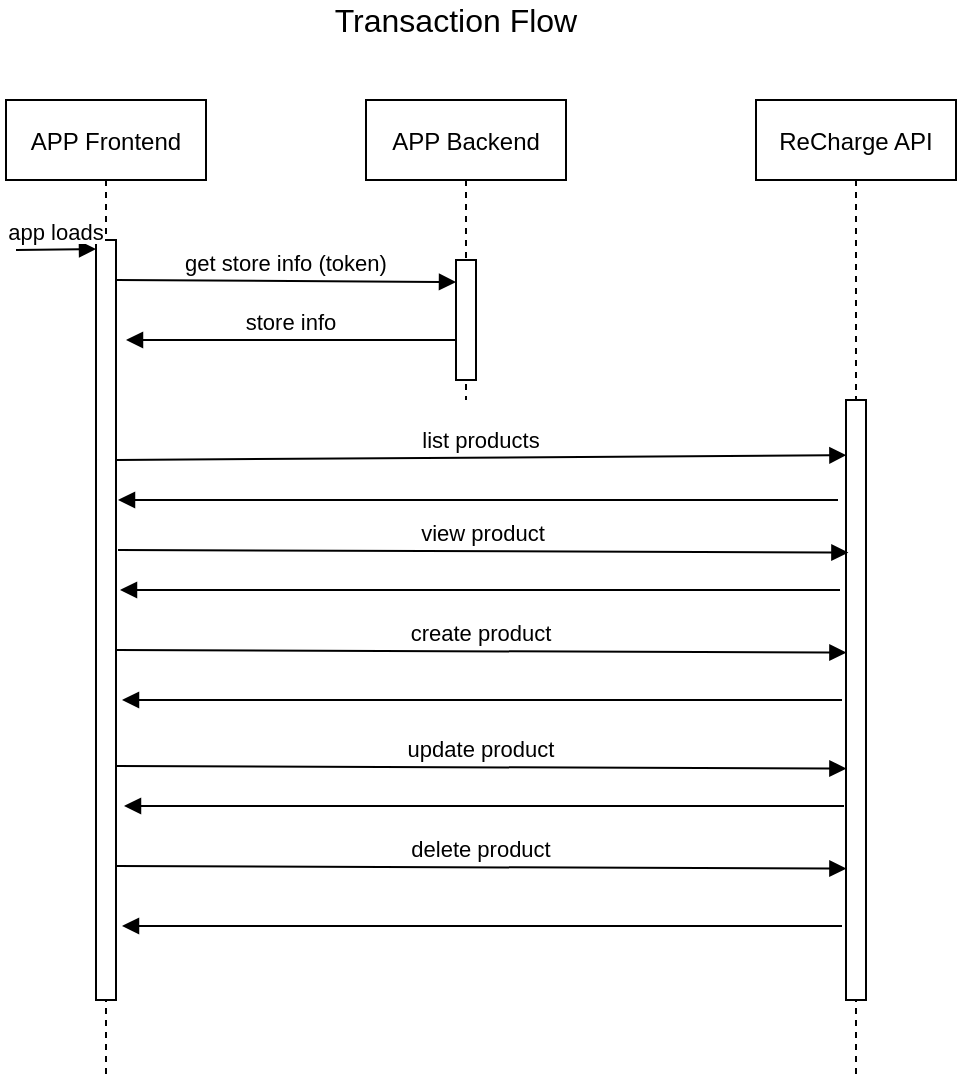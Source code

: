 <mxfile version="15.0.5" type="github">
  <diagram id="kgpKYQtTHZ0yAKxKKP6v" name="Page-1">
    <mxGraphModel dx="1306" dy="765" grid="1" gridSize="10" guides="1" tooltips="1" connect="1" arrows="1" fold="1" page="1" pageScale="1" pageWidth="850" pageHeight="1100" math="0" shadow="0">
      <root>
        <mxCell id="0" />
        <mxCell id="1" parent="0" />
        <mxCell id="3nuBFxr9cyL0pnOWT2aG-1" value="APP Frontend" style="shape=umlLifeline;perimeter=lifelinePerimeter;container=1;collapsible=0;recursiveResize=0;rounded=0;shadow=0;strokeWidth=1;" parent="1" vertex="1">
          <mxGeometry x="215" y="80" width="100" height="490" as="geometry" />
        </mxCell>
        <mxCell id="3nuBFxr9cyL0pnOWT2aG-2" value="" style="points=[];perimeter=orthogonalPerimeter;rounded=0;shadow=0;strokeWidth=1;" parent="3nuBFxr9cyL0pnOWT2aG-1" vertex="1">
          <mxGeometry x="45" y="70" width="10" height="380" as="geometry" />
        </mxCell>
        <mxCell id="3nuBFxr9cyL0pnOWT2aG-5" value="APP Backend" style="shape=umlLifeline;perimeter=lifelinePerimeter;container=1;collapsible=0;recursiveResize=0;rounded=0;shadow=0;strokeWidth=1;" parent="1" vertex="1">
          <mxGeometry x="395" y="80" width="100" height="150" as="geometry" />
        </mxCell>
        <mxCell id="3nuBFxr9cyL0pnOWT2aG-6" value="" style="points=[];perimeter=orthogonalPerimeter;rounded=0;shadow=0;strokeWidth=1;" parent="3nuBFxr9cyL0pnOWT2aG-5" vertex="1">
          <mxGeometry x="45" y="80" width="10" height="60" as="geometry" />
        </mxCell>
        <mxCell id="3nuBFxr9cyL0pnOWT2aG-8" value="list products" style="verticalAlign=bottom;endArrow=block;entryX=0.02;entryY=0.092;shadow=0;strokeWidth=1;entryDx=0;entryDy=0;entryPerimeter=0;" parent="1" target="vUYaSE1qAhJmqG3Aiu9O-3" edge="1">
          <mxGeometry relative="1" as="geometry">
            <mxPoint x="270" y="260" as="sourcePoint" />
            <mxPoint x="440" y="260" as="targetPoint" />
          </mxGeometry>
        </mxCell>
        <mxCell id="3nuBFxr9cyL0pnOWT2aG-9" value="store info" style="verticalAlign=bottom;endArrow=block;entryX=1;entryY=0;shadow=0;strokeWidth=1;" parent="1" source="3nuBFxr9cyL0pnOWT2aG-6" edge="1">
          <mxGeometry relative="1" as="geometry">
            <mxPoint x="335" y="200" as="sourcePoint" />
            <mxPoint x="275" y="200" as="targetPoint" />
          </mxGeometry>
        </mxCell>
        <mxCell id="vUYaSE1qAhJmqG3Aiu9O-1" value="&lt;font style=&quot;font-size: 16px&quot;&gt;Transaction Flow&lt;/font&gt;" style="text;html=1;strokeColor=none;fillColor=none;align=center;verticalAlign=middle;whiteSpace=wrap;rounded=0;" vertex="1" parent="1">
          <mxGeometry x="330" y="30" width="220" height="20" as="geometry" />
        </mxCell>
        <mxCell id="vUYaSE1qAhJmqG3Aiu9O-2" value="ReCharge API" style="shape=umlLifeline;perimeter=lifelinePerimeter;container=1;collapsible=0;recursiveResize=0;rounded=0;shadow=0;strokeWidth=1;" vertex="1" parent="1">
          <mxGeometry x="590" y="80" width="100" height="490" as="geometry" />
        </mxCell>
        <mxCell id="vUYaSE1qAhJmqG3Aiu9O-3" value="" style="points=[];perimeter=orthogonalPerimeter;rounded=0;shadow=0;strokeWidth=1;" vertex="1" parent="vUYaSE1qAhJmqG3Aiu9O-2">
          <mxGeometry x="45" y="150" width="10" height="300" as="geometry" />
        </mxCell>
        <mxCell id="vUYaSE1qAhJmqG3Aiu9O-4" value="app loads" style="verticalAlign=bottom;endArrow=block;entryX=0;entryY=0;shadow=0;strokeWidth=1;" edge="1" parent="1">
          <mxGeometry relative="1" as="geometry">
            <mxPoint x="220" y="155" as="sourcePoint" />
            <mxPoint x="260" y="154.5" as="targetPoint" />
          </mxGeometry>
        </mxCell>
        <mxCell id="vUYaSE1qAhJmqG3Aiu9O-5" value="create product" style="verticalAlign=bottom;endArrow=block;entryX=0.02;entryY=0.092;shadow=0;strokeWidth=1;entryDx=0;entryDy=0;entryPerimeter=0;" edge="1" parent="1">
          <mxGeometry relative="1" as="geometry">
            <mxPoint x="270" y="355" as="sourcePoint" />
            <mxPoint x="635.2" y="356.28" as="targetPoint" />
          </mxGeometry>
        </mxCell>
        <mxCell id="vUYaSE1qAhJmqG3Aiu9O-6" value="get store info (token)" style="verticalAlign=bottom;endArrow=block;shadow=0;strokeWidth=1;" edge="1" parent="1">
          <mxGeometry relative="1" as="geometry">
            <mxPoint x="270" y="170" as="sourcePoint" />
            <mxPoint x="440" y="171" as="targetPoint" />
          </mxGeometry>
        </mxCell>
        <mxCell id="vUYaSE1qAhJmqG3Aiu9O-7" value="update product" style="verticalAlign=bottom;endArrow=block;entryX=0.02;entryY=0.092;shadow=0;strokeWidth=1;entryDx=0;entryDy=0;entryPerimeter=0;" edge="1" parent="1">
          <mxGeometry relative="1" as="geometry">
            <mxPoint x="270" y="413" as="sourcePoint" />
            <mxPoint x="635.2" y="414.28" as="targetPoint" />
          </mxGeometry>
        </mxCell>
        <mxCell id="vUYaSE1qAhJmqG3Aiu9O-8" value="delete product" style="verticalAlign=bottom;endArrow=block;entryX=0.02;entryY=0.092;shadow=0;strokeWidth=1;entryDx=0;entryDy=0;entryPerimeter=0;" edge="1" parent="1">
          <mxGeometry relative="1" as="geometry">
            <mxPoint x="270" y="463" as="sourcePoint" />
            <mxPoint x="635.2" y="464.28" as="targetPoint" />
          </mxGeometry>
        </mxCell>
        <mxCell id="vUYaSE1qAhJmqG3Aiu9O-12" value="" style="verticalAlign=bottom;endArrow=block;entryX=1;entryY=0;shadow=0;strokeWidth=1;" edge="1" parent="1">
          <mxGeometry relative="1" as="geometry">
            <mxPoint x="633" y="493" as="sourcePoint" />
            <mxPoint x="273" y="493" as="targetPoint" />
          </mxGeometry>
        </mxCell>
        <mxCell id="vUYaSE1qAhJmqG3Aiu9O-13" value="" style="verticalAlign=bottom;endArrow=block;entryX=1;entryY=0;shadow=0;strokeWidth=1;" edge="1" parent="1">
          <mxGeometry relative="1" as="geometry">
            <mxPoint x="634" y="433" as="sourcePoint" />
            <mxPoint x="274" y="433" as="targetPoint" />
          </mxGeometry>
        </mxCell>
        <mxCell id="vUYaSE1qAhJmqG3Aiu9O-14" value="" style="verticalAlign=bottom;endArrow=block;entryX=1;entryY=0;shadow=0;strokeWidth=1;" edge="1" parent="1">
          <mxGeometry relative="1" as="geometry">
            <mxPoint x="633" y="380" as="sourcePoint" />
            <mxPoint x="273" y="380" as="targetPoint" />
          </mxGeometry>
        </mxCell>
        <mxCell id="vUYaSE1qAhJmqG3Aiu9O-15" value="" style="verticalAlign=bottom;endArrow=block;entryX=1;entryY=0;shadow=0;strokeWidth=1;" edge="1" parent="1">
          <mxGeometry relative="1" as="geometry">
            <mxPoint x="631" y="280" as="sourcePoint" />
            <mxPoint x="271" y="280" as="targetPoint" />
          </mxGeometry>
        </mxCell>
        <mxCell id="vUYaSE1qAhJmqG3Aiu9O-16" value="view product" style="verticalAlign=bottom;endArrow=block;entryX=0.02;entryY=0.092;shadow=0;strokeWidth=1;entryDx=0;entryDy=0;entryPerimeter=0;" edge="1" parent="1">
          <mxGeometry relative="1" as="geometry">
            <mxPoint x="271" y="305" as="sourcePoint" />
            <mxPoint x="636.2" y="306.28" as="targetPoint" />
          </mxGeometry>
        </mxCell>
        <mxCell id="vUYaSE1qAhJmqG3Aiu9O-17" value="" style="verticalAlign=bottom;endArrow=block;entryX=1;entryY=0;shadow=0;strokeWidth=1;" edge="1" parent="1">
          <mxGeometry relative="1" as="geometry">
            <mxPoint x="632" y="325" as="sourcePoint" />
            <mxPoint x="272" y="325" as="targetPoint" />
          </mxGeometry>
        </mxCell>
      </root>
    </mxGraphModel>
  </diagram>
</mxfile>
